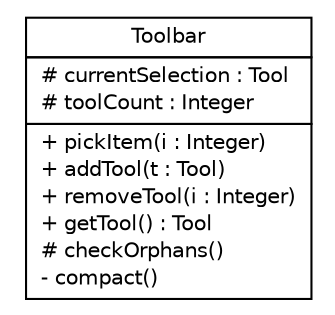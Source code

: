 #!/usr/local/bin/dot
#
# Class diagram 
# Generated by UmlGraph version 5.0 (http://www.spinellis.gr/sw/umlgraph)
#

digraph G {
	edge [fontname="Helvetica",fontsize=10,labelfontname="Helvetica",labelfontsize=10];
	node [fontname="Helvetica",fontsize=10,shape=plaintext];
	nodesep=0.25;
	ranksep=0.5;
	// Toolbar
	c89 [label=<<table title="Toolbar" border="0" cellborder="1" cellspacing="0" cellpadding="2" port="p"><tr><td><table border="0" cellspacing="0" cellpadding="1"><tr><td align="center" balign="center"> Toolbar </td></tr></table></td></tr><tr><td><table border="0" cellspacing="0" cellpadding="1"><tr><td align="left" balign="left"> # currentSelection : Tool </td></tr><tr><td align="left" balign="left"> # toolCount : Integer </td></tr></table></td></tr><tr><td><table border="0" cellspacing="0" cellpadding="1"><tr><td align="left" balign="left"> + pickItem(i : Integer) </td></tr><tr><td align="left" balign="left"> + addTool(t : Tool) </td></tr><tr><td align="left" balign="left"> + removeTool(i : Integer) </td></tr><tr><td align="left" balign="left"> + getTool() : Tool </td></tr><tr><td align="left" balign="left"> # checkOrphans() </td></tr><tr><td align="left" balign="left"> - compact() </td></tr></table></td></tr></table>>, fontname="Helvetica", fontcolor="black", fontsize=10.0];
}

